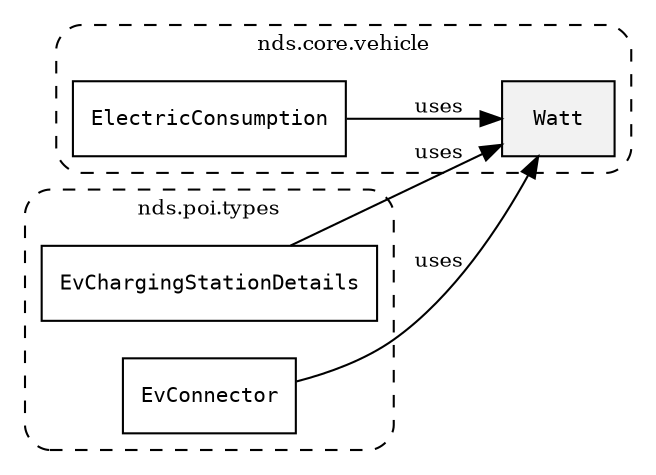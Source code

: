 /**
 * This dot file creates symbol collaboration diagram for Watt.
 */
digraph ZSERIO
{
    node [shape=box, fontsize=10];
    rankdir="LR";
    fontsize=10;
    tooltip="Watt collaboration diagram";

    subgraph "cluster_nds.core.vehicle"
    {
        style="dashed, rounded";
        label="nds.core.vehicle";
        tooltip="Package nds.core.vehicle";
        href="../../../content/packages/nds.core.vehicle.html#Package-nds-core-vehicle";
        target="_parent";

        "Watt" [style="filled", fillcolor="#0000000D", target="_parent", label=<<font face="monospace"><table align="center" border="0" cellspacing="0" cellpadding="0"><tr><td href="../../../content/packages/nds.core.vehicle.html#Subtype-Watt" title="Subtype defined in nds.core.vehicle">Watt</td></tr></table></font>>];
        "ElectricConsumption" [target="_parent", label=<<font face="monospace"><table align="center" border="0" cellspacing="0" cellpadding="0"><tr><td href="../../../content/packages/nds.core.vehicle.html#Structure-ElectricConsumption" title="Structure defined in nds.core.vehicle">ElectricConsumption</td></tr></table></font>>];
    }

    subgraph "cluster_nds.poi.types"
    {
        style="dashed, rounded";
        label="nds.poi.types";
        tooltip="Package nds.poi.types";
        href="../../../content/packages/nds.poi.types.html#Package-nds-poi-types";
        target="_parent";

        "EvChargingStationDetails" [target="_parent", label=<<font face="monospace"><table align="center" border="0" cellspacing="0" cellpadding="0"><tr><td href="../../../content/packages/nds.poi.types.html#Structure-EvChargingStationDetails" title="Structure defined in nds.poi.types">EvChargingStationDetails</td></tr></table></font>>];
        "EvConnector" [target="_parent", label=<<font face="monospace"><table align="center" border="0" cellspacing="0" cellpadding="0"><tr><td href="../../../content/packages/nds.poi.types.html#Structure-EvConnector" title="Structure defined in nds.poi.types">EvConnector</td></tr></table></font>>];
    }

    "ElectricConsumption" -> "Watt" [label="uses", fontsize=10];
    "EvChargingStationDetails" -> "Watt" [label="uses", fontsize=10];
    "EvConnector" -> "Watt" [label="uses", fontsize=10];
}
